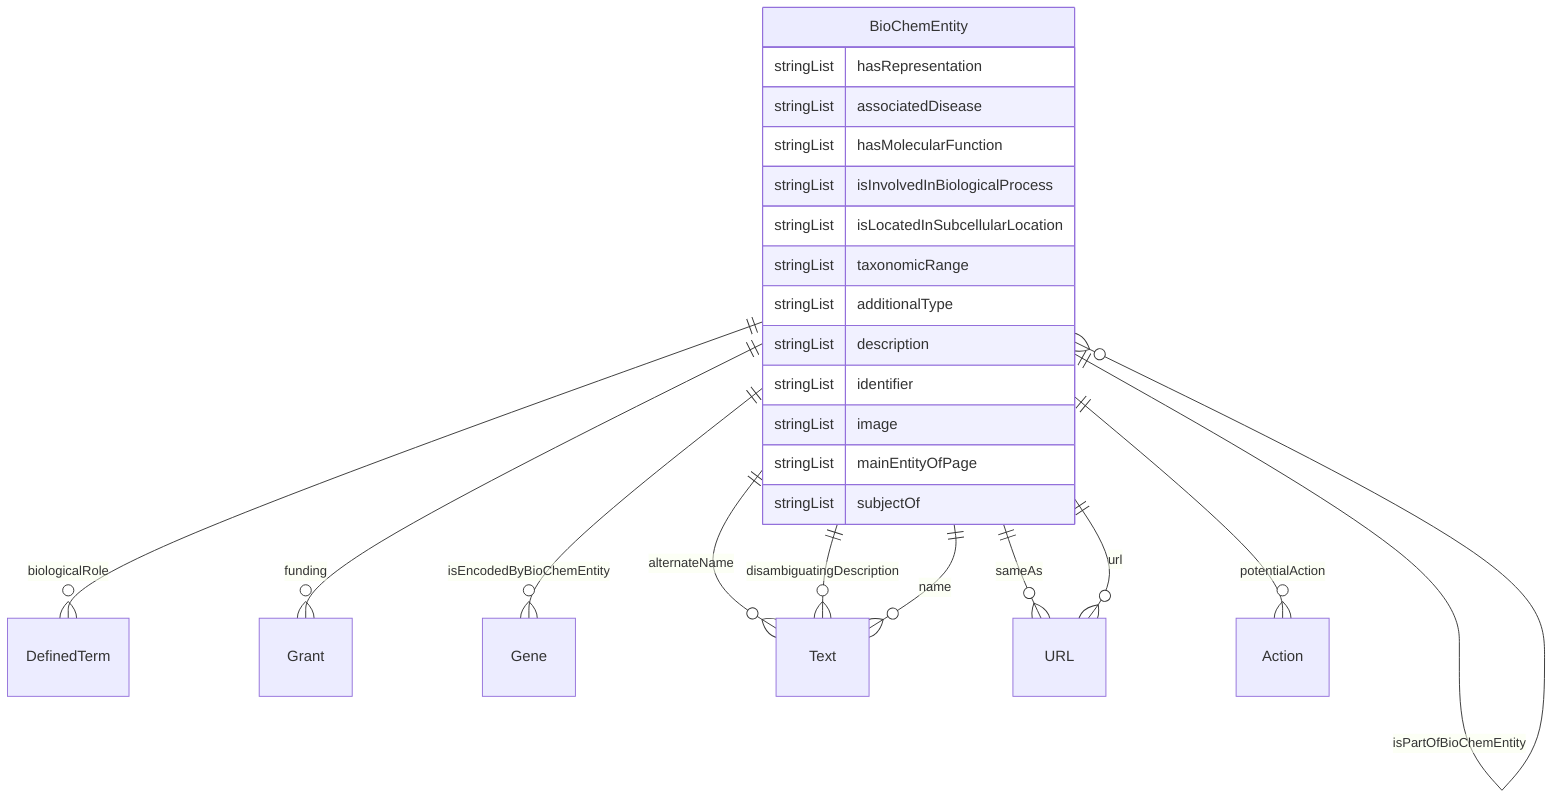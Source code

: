 erDiagram
BioChemEntity {
    stringList hasRepresentation  
    stringList associatedDisease  
    stringList hasMolecularFunction  
    stringList isInvolvedInBiologicalProcess  
    stringList isLocatedInSubcellularLocation  
    stringList taxonomicRange  
    stringList additionalType  
    stringList description  
    stringList identifier  
    stringList image  
    stringList mainEntityOfPage  
    stringList subjectOf  
}

BioChemEntity ||--}o BioChemEntity : "bioChemInteraction"
BioChemEntity ||--}o BioChemEntity : "bioChemSimilarity"
BioChemEntity ||--}o DefinedTerm : "biologicalRole"
BioChemEntity ||--}o Grant : "funding"
BioChemEntity ||--}o BioChemEntity : "hasBioChemEntityPart"
BioChemEntity ||--}o Gene : "isEncodedByBioChemEntity"
BioChemEntity ||--}o BioChemEntity : "isPartOfBioChemEntity"
BioChemEntity ||--}o Text : "alternateName"
BioChemEntity ||--}o Text : "disambiguatingDescription"
BioChemEntity ||--}o Text : "name"
BioChemEntity ||--}o URL : "sameAs"
BioChemEntity ||--}o Action : "potentialAction"
BioChemEntity ||--}o URL : "url"